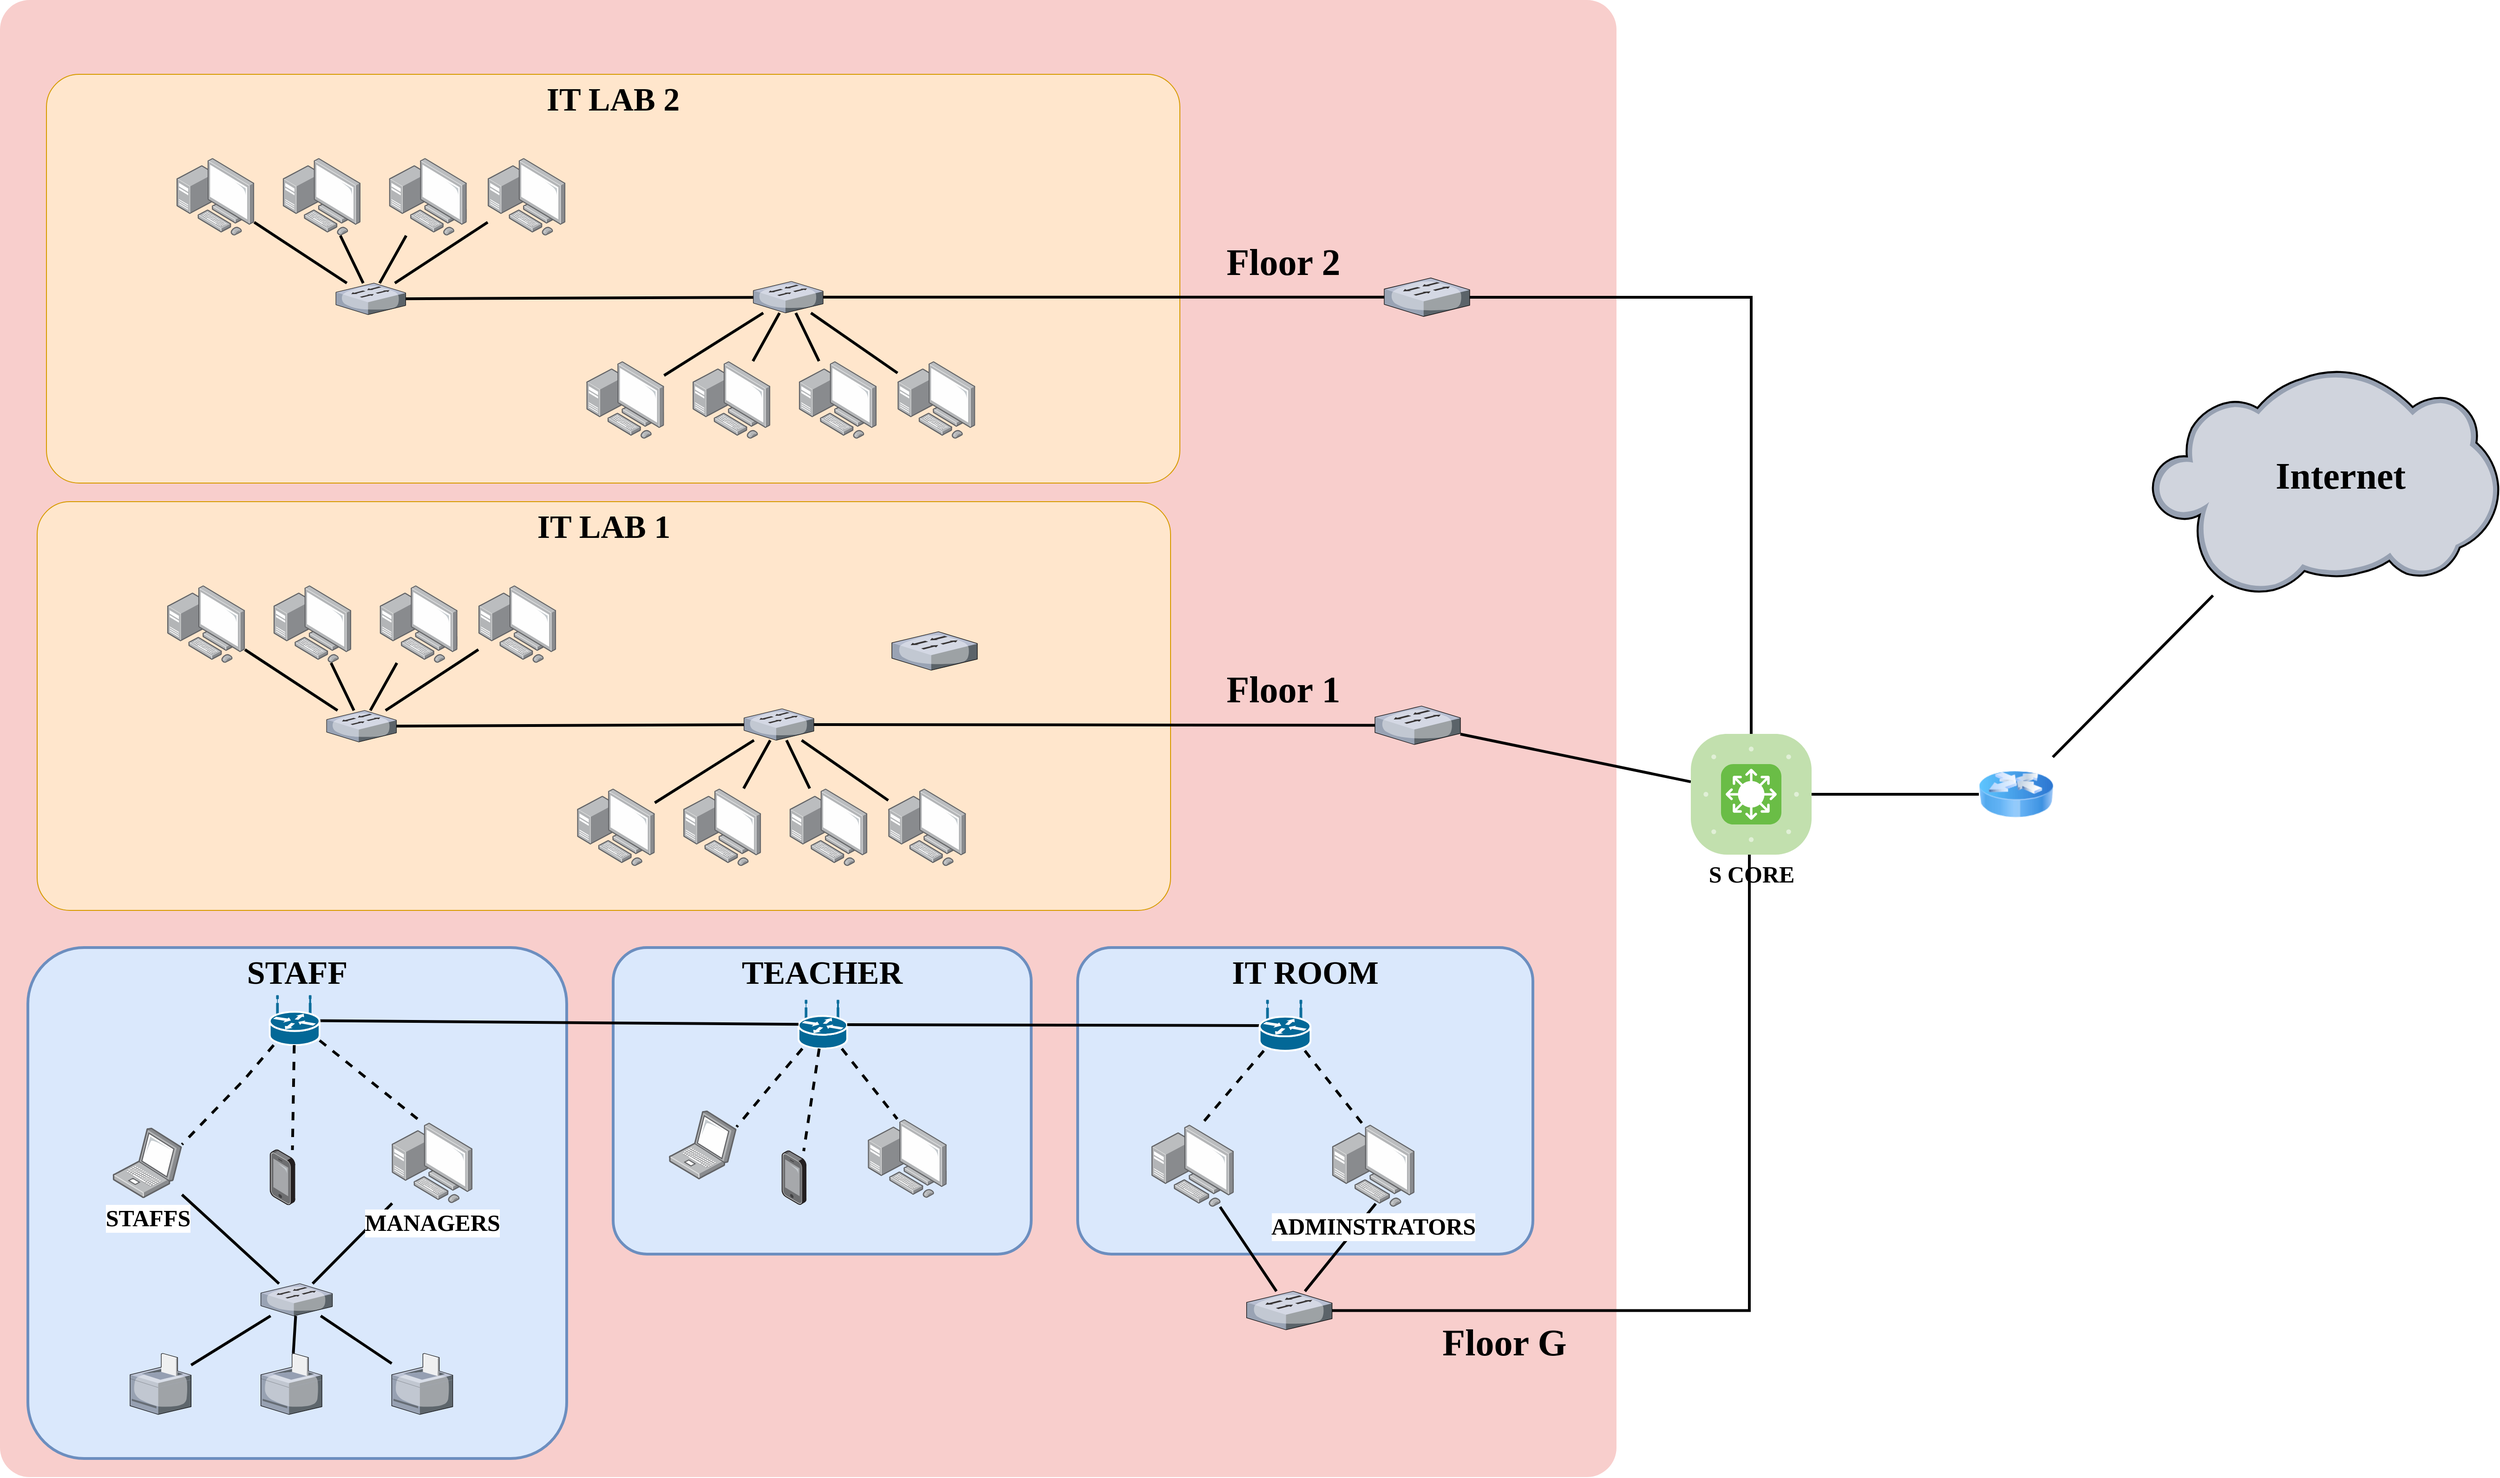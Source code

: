 <mxfile version="26.0.16">
  <diagram name="Page-1" id="e3a06f82-3646-2815-327d-82caf3d4e204">
    <mxGraphModel dx="3873" dy="2170" grid="0" gridSize="10" guides="1" tooltips="1" connect="1" arrows="1" fold="1" page="0" pageScale="1.5" pageWidth="1169" pageHeight="826" background="none" math="0" shadow="0">
      <root>
        <mxCell id="0" style=";html=1;" />
        <mxCell id="1" style=";html=1;" parent="0" />
        <mxCell id="6a7d8f32e03d9370-61" value="" style="whiteSpace=wrap;html=1;fillColor=#f8cecc;fontSize=14;strokeColor=none;verticalAlign=top;rounded=1;arcSize=2;" parent="1" vertex="1">
          <mxGeometry x="-230" y="-350" width="1740" height="1590" as="geometry" />
        </mxCell>
        <mxCell id="6a7d8f32e03d9370-60" value="&lt;b&gt;&lt;font style=&quot;font-size: 35px;&quot; face=&quot;Tahoma&quot;&gt;STAFF&lt;/font&gt;&lt;/b&gt;" style="whiteSpace=wrap;html=1;fillColor=#dae8fc;fontSize=14;strokeColor=#6c8ebf;verticalAlign=top;gradientColor=none;rounded=1;arcSize=11;strokeWidth=3;" parent="1" vertex="1">
          <mxGeometry x="-200" y="670" width="580" height="550" as="geometry" />
        </mxCell>
        <mxCell id="Ot_fKEAJEwtnDoUF3zSi-1" value="&lt;b&gt;&lt;font style=&quot;font-size: 35px;&quot; face=&quot;Tahoma&quot;&gt;TEACHER&lt;/font&gt;&lt;/b&gt;" style="whiteSpace=wrap;html=1;fillColor=#dae8fc;fontSize=14;strokeColor=#6c8ebf;verticalAlign=top;gradientColor=none;rounded=1;arcSize=11;strokeWidth=3;" vertex="1" parent="1">
          <mxGeometry x="430" y="670" width="450" height="330" as="geometry" />
        </mxCell>
        <mxCell id="Ot_fKEAJEwtnDoUF3zSi-2" value="&lt;font style=&quot;font-size: 35px;&quot; face=&quot;Tahoma&quot;&gt;&lt;b style=&quot;&quot;&gt;IT ROOM&lt;/b&gt;&lt;/font&gt;" style="whiteSpace=wrap;html=1;fillColor=#dae8fc;fontSize=14;strokeColor=#6c8ebf;verticalAlign=top;gradientColor=none;rounded=1;arcSize=11;strokeWidth=3;align=center;" vertex="1" parent="1">
          <mxGeometry x="930" y="670" width="490" height="330" as="geometry" />
        </mxCell>
        <mxCell id="Ot_fKEAJEwtnDoUF3zSi-25" value="" style="group" vertex="1" connectable="0" parent="1">
          <mxGeometry x="490" y="727" width="298.95" height="220" as="geometry" />
        </mxCell>
        <mxCell id="Ot_fKEAJEwtnDoUF3zSi-26" value="" style="image;points=[];aspect=fixed;html=1;align=center;shadow=0;dashed=0;image=img/lib/allied_telesis/computer_and_terminals/Personal_Computer_with_Server.svg;" vertex="1" parent="Ot_fKEAJEwtnDoUF3zSi-25">
          <mxGeometry x="214.112" y="127.723" width="84.835" height="84.835" as="geometry" />
        </mxCell>
        <mxCell id="Ot_fKEAJEwtnDoUF3zSi-27" value="" style="image;points=[];aspect=fixed;html=1;align=center;shadow=0;dashed=0;image=img/lib/allied_telesis/computer_and_terminals/Laptop.svg;" vertex="1" parent="Ot_fKEAJEwtnDoUF3zSi-25">
          <mxGeometry y="118.447" width="72.903" height="73.945" as="geometry" />
        </mxCell>
        <mxCell id="Ot_fKEAJEwtnDoUF3zSi-28" value="" style="shape=mxgraph.cisco.routers.wireless_router;html=1;pointerEvents=1;dashed=0;fillColor=#036897;strokeColor=#ffffff;strokeWidth=2;verticalLabelPosition=bottom;verticalAlign=top;align=center;outlineConnect=0;" vertex="1" parent="Ot_fKEAJEwtnDoUF3zSi-25">
          <mxGeometry x="139.492" width="52.436" height="51.762" as="geometry" />
        </mxCell>
        <mxCell id="Ot_fKEAJEwtnDoUF3zSi-29" style="rounded=0;orthogonalLoop=1;jettySize=auto;html=1;entryX=1;entryY=0.238;entryDx=0;entryDy=0;entryPerimeter=0;strokeWidth=3;dashed=1;endArrow=none;startFill=0;" edge="1" parent="Ot_fKEAJEwtnDoUF3zSi-25" source="Ot_fKEAJEwtnDoUF3zSi-28" target="Ot_fKEAJEwtnDoUF3zSi-27">
          <mxGeometry relative="1" as="geometry">
            <Array as="points">
              <mxPoint x="113.274" y="87.39" />
            </Array>
          </mxGeometry>
        </mxCell>
        <mxCell id="Ot_fKEAJEwtnDoUF3zSi-30" style="rounded=0;orthogonalLoop=1;jettySize=auto;html=1;entryX=0.374;entryY=-0.002;entryDx=0;entryDy=0;entryPerimeter=0;strokeWidth=3;dashed=1;elbow=vertical;endArrow=none;startFill=0;" edge="1" parent="Ot_fKEAJEwtnDoUF3zSi-25" source="Ot_fKEAJEwtnDoUF3zSi-28" target="Ot_fKEAJEwtnDoUF3zSi-26">
          <mxGeometry relative="1" as="geometry" />
        </mxCell>
        <mxCell id="Ot_fKEAJEwtnDoUF3zSi-31" value="" style="image;points=[];aspect=fixed;html=1;align=center;shadow=0;dashed=0;image=img/lib/allied_telesis/computer_and_terminals/Smartphone.svg;" vertex="1" parent="Ot_fKEAJEwtnDoUF3zSi-25">
          <mxGeometry x="121.24" y="161.335" width="26.889" height="58.665" as="geometry" />
        </mxCell>
        <mxCell id="Ot_fKEAJEwtnDoUF3zSi-32" style="rounded=0;orthogonalLoop=1;jettySize=auto;html=1;entryX=0.888;entryY=0.013;entryDx=0;entryDy=0;entryPerimeter=0;endArrow=none;startFill=0;strokeWidth=3;startArrow=none;dashed=1;" edge="1" parent="Ot_fKEAJEwtnDoUF3zSi-25" source="Ot_fKEAJEwtnDoUF3zSi-28" target="Ot_fKEAJEwtnDoUF3zSi-31">
          <mxGeometry relative="1" as="geometry" />
        </mxCell>
        <mxCell id="Ot_fKEAJEwtnDoUF3zSi-61" style="rounded=0;orthogonalLoop=1;jettySize=auto;html=1;strokeWidth=3;endArrow=none;startFill=0;" edge="1" parent="1" source="Ot_fKEAJEwtnDoUF3zSi-6" target="Ot_fKEAJEwtnDoUF3zSi-28">
          <mxGeometry relative="1" as="geometry" />
        </mxCell>
        <mxCell id="Ot_fKEAJEwtnDoUF3zSi-62" style="rounded=0;orthogonalLoop=1;jettySize=auto;html=1;strokeWidth=3;endArrow=none;startFill=0;" edge="1" parent="1" source="Ot_fKEAJEwtnDoUF3zSi-28" target="Ot_fKEAJEwtnDoUF3zSi-37">
          <mxGeometry relative="1" as="geometry" />
        </mxCell>
        <mxCell id="Ot_fKEAJEwtnDoUF3zSi-64" value="" style="verticalLabelPosition=bottom;sketch=0;aspect=fixed;html=1;verticalAlign=top;strokeColor=none;align=center;outlineConnect=0;shape=mxgraph.citrix.switch;" vertex="1" parent="1">
          <mxGeometry x="1111.84" y="1040" width="92" height="41.5" as="geometry" />
        </mxCell>
        <mxCell id="Ot_fKEAJEwtnDoUF3zSi-65" style="rounded=0;orthogonalLoop=1;jettySize=auto;html=1;endArrow=none;startFill=0;strokeWidth=3;" edge="1" parent="1" source="Ot_fKEAJEwtnDoUF3zSi-64" target="Ot_fKEAJEwtnDoUF3zSi-47">
          <mxGeometry relative="1" as="geometry" />
        </mxCell>
        <mxCell id="Ot_fKEAJEwtnDoUF3zSi-66" style="rounded=0;orthogonalLoop=1;jettySize=auto;html=1;entryX=0.53;entryY=0.96;entryDx=0;entryDy=0;entryPerimeter=0;endArrow=none;startFill=0;strokeWidth=3;" edge="1" parent="1" source="Ot_fKEAJEwtnDoUF3zSi-64" target="Ot_fKEAJEwtnDoUF3zSi-35">
          <mxGeometry relative="1" as="geometry" />
        </mxCell>
        <mxCell id="Ot_fKEAJEwtnDoUF3zSi-34" value="" style="group" vertex="1" connectable="0" parent="1">
          <mxGeometry x="980" y="727" width="312.53" height="230" as="geometry" />
        </mxCell>
        <mxCell id="Ot_fKEAJEwtnDoUF3zSi-35" value="&lt;b style=&quot;&quot;&gt;&lt;font face=&quot;Tahoma&quot; style=&quot;font-size: 25px;&quot;&gt;ADMINSTRATORS&lt;/font&gt;&lt;/b&gt;" style="image;points=[];aspect=fixed;html=1;align=center;shadow=0;dashed=0;image=img/lib/allied_telesis/computer_and_terminals/Personal_Computer_with_Server.svg;" vertex="1" parent="Ot_fKEAJEwtnDoUF3zSi-34">
          <mxGeometry x="223.838" y="133.529" width="88.691" height="88.691" as="geometry" />
        </mxCell>
        <mxCell id="Ot_fKEAJEwtnDoUF3zSi-37" value="" style="shape=mxgraph.cisco.routers.wireless_router;html=1;pointerEvents=1;dashed=0;fillColor=#036897;strokeColor=#ffffff;strokeWidth=2;verticalLabelPosition=bottom;verticalAlign=top;align=center;outlineConnect=0;" vertex="1" parent="Ot_fKEAJEwtnDoUF3zSi-34">
          <mxGeometry x="145.829" width="54.817" height="54.114" as="geometry" />
        </mxCell>
        <mxCell id="Ot_fKEAJEwtnDoUF3zSi-39" style="rounded=0;orthogonalLoop=1;jettySize=auto;html=1;entryX=0.374;entryY=-0.002;entryDx=0;entryDy=0;entryPerimeter=0;strokeWidth=3;dashed=1;elbow=vertical;endArrow=none;startFill=0;" edge="1" parent="Ot_fKEAJEwtnDoUF3zSi-34" source="Ot_fKEAJEwtnDoUF3zSi-37" target="Ot_fKEAJEwtnDoUF3zSi-35">
          <mxGeometry relative="1" as="geometry" />
        </mxCell>
        <mxCell id="Ot_fKEAJEwtnDoUF3zSi-46" style="rounded=0;orthogonalLoop=1;jettySize=auto;html=1;entryX=0.592;entryY=0.016;entryDx=0;entryDy=0;entryPerimeter=0;strokeWidth=3;dashed=1;elbow=vertical;endArrow=none;startFill=0;" edge="1" target="Ot_fKEAJEwtnDoUF3zSi-47" parent="Ot_fKEAJEwtnDoUF3zSi-34" source="Ot_fKEAJEwtnDoUF3zSi-37">
          <mxGeometry relative="1" as="geometry">
            <mxPoint y="53.667" as="sourcePoint" />
          </mxGeometry>
        </mxCell>
        <mxCell id="Ot_fKEAJEwtnDoUF3zSi-47" value="" style="image;points=[];aspect=fixed;html=1;align=center;shadow=0;dashed=0;image=img/lib/allied_telesis/computer_and_terminals/Personal_Computer_with_Server.svg;" vertex="1" parent="Ot_fKEAJEwtnDoUF3zSi-34">
          <mxGeometry x="29.297" y="133.529" width="88.691" height="88.691" as="geometry" />
        </mxCell>
        <mxCell id="Ot_fKEAJEwtnDoUF3zSi-60" value="" style="group" vertex="1" connectable="0" parent="1">
          <mxGeometry x="-90.0" y="722" width="368.52" height="460" as="geometry" />
        </mxCell>
        <mxCell id="Ot_fKEAJEwtnDoUF3zSi-24" value="" style="group" vertex="1" connectable="0" parent="Ot_fKEAJEwtnDoUF3zSi-60">
          <mxGeometry x="7.454" width="306.157" height="225.306" as="geometry" />
        </mxCell>
        <mxCell id="Ot_fKEAJEwtnDoUF3zSi-5" value="&lt;b&gt;&lt;font face=&quot;Tahoma&quot; style=&quot;font-size: 25px;&quot;&gt;STAFFS&lt;/font&gt;&lt;/b&gt;" style="image;points=[];aspect=fixed;html=1;align=center;shadow=0;dashed=0;image=img/lib/allied_telesis/computer_and_terminals/Laptop.svg;" vertex="1" parent="Ot_fKEAJEwtnDoUF3zSi-24">
          <mxGeometry x="-26.23" y="141.956" width="74.661" height="75.729" as="geometry" />
        </mxCell>
        <mxCell id="Ot_fKEAJEwtnDoUF3zSi-6" value="" style="shape=mxgraph.cisco.routers.wireless_router;html=1;pointerEvents=1;dashed=0;fillColor=#036897;strokeColor=#ffffff;strokeWidth=2;verticalLabelPosition=bottom;verticalAlign=top;align=center;outlineConnect=0;" vertex="1" parent="Ot_fKEAJEwtnDoUF3zSi-24">
          <mxGeometry x="142.855" width="53.7" height="53.01" as="geometry" />
        </mxCell>
        <mxCell id="Ot_fKEAJEwtnDoUF3zSi-13" style="rounded=0;orthogonalLoop=1;jettySize=auto;html=1;entryX=1;entryY=0.238;entryDx=0;entryDy=0;entryPerimeter=0;strokeWidth=3;dashed=1;endArrow=none;startFill=0;" edge="1" parent="Ot_fKEAJEwtnDoUF3zSi-24" source="Ot_fKEAJEwtnDoUF3zSi-6" target="Ot_fKEAJEwtnDoUF3zSi-5">
          <mxGeometry relative="1" as="geometry">
            <Array as="points">
              <mxPoint x="116.005" y="89.497" />
            </Array>
          </mxGeometry>
        </mxCell>
        <mxCell id="Ot_fKEAJEwtnDoUF3zSi-22" value="" style="image;points=[];aspect=fixed;html=1;align=center;shadow=0;dashed=0;image=img/lib/allied_telesis/computer_and_terminals/Smartphone.svg;" vertex="1" parent="Ot_fKEAJEwtnDoUF3zSi-24">
          <mxGeometry x="142.855" y="165.226" width="27.538" height="60.08" as="geometry" />
        </mxCell>
        <mxCell id="Ot_fKEAJEwtnDoUF3zSi-23" style="rounded=0;orthogonalLoop=1;jettySize=auto;html=1;entryX=0.888;entryY=0.013;entryDx=0;entryDy=0;entryPerimeter=0;endArrow=none;startFill=0;strokeWidth=3;startArrow=none;dashed=1;" edge="1" parent="Ot_fKEAJEwtnDoUF3zSi-24" source="Ot_fKEAJEwtnDoUF3zSi-6" target="Ot_fKEAJEwtnDoUF3zSi-22">
          <mxGeometry relative="1" as="geometry" />
        </mxCell>
        <mxCell id="Ot_fKEAJEwtnDoUF3zSi-51" value="" style="verticalLabelPosition=bottom;sketch=0;aspect=fixed;html=1;verticalAlign=top;strokeColor=none;align=center;outlineConnect=0;shape=mxgraph.citrix.printer;" vertex="1" parent="Ot_fKEAJEwtnDoUF3zSi-60">
          <mxGeometry y="384.898" width="65.714" height="65.714" as="geometry" />
        </mxCell>
        <mxCell id="Ot_fKEAJEwtnDoUF3zSi-52" value="" style="verticalLabelPosition=bottom;sketch=0;aspect=fixed;html=1;verticalAlign=top;strokeColor=none;align=center;outlineConnect=0;shape=mxgraph.citrix.printer;" vertex="1" parent="Ot_fKEAJEwtnDoUF3zSi-60">
          <mxGeometry x="140.821" y="384.896" width="65.714" height="65.714" as="geometry" />
        </mxCell>
        <mxCell id="Ot_fKEAJEwtnDoUF3zSi-53" value="" style="verticalLabelPosition=bottom;sketch=0;aspect=fixed;html=1;verticalAlign=top;strokeColor=none;align=center;outlineConnect=0;shape=mxgraph.citrix.printer;" vertex="1" parent="Ot_fKEAJEwtnDoUF3zSi-60">
          <mxGeometry x="281.642" y="384.896" width="65.714" height="65.714" as="geometry" />
        </mxCell>
        <mxCell id="Ot_fKEAJEwtnDoUF3zSi-54" value="" style="verticalLabelPosition=bottom;sketch=0;aspect=fixed;html=1;verticalAlign=top;strokeColor=none;align=center;outlineConnect=0;shape=mxgraph.citrix.switch;" vertex="1" parent="Ot_fKEAJEwtnDoUF3zSi-60">
          <mxGeometry x="140.818" y="309.796" width="76.98" height="34.725" as="geometry" />
        </mxCell>
        <mxCell id="Ot_fKEAJEwtnDoUF3zSi-55" style="rounded=0;orthogonalLoop=1;jettySize=auto;html=1;endArrow=none;startFill=0;strokeWidth=3;" edge="1" parent="Ot_fKEAJEwtnDoUF3zSi-60" source="Ot_fKEAJEwtnDoUF3zSi-51" target="Ot_fKEAJEwtnDoUF3zSi-54">
          <mxGeometry relative="1" as="geometry" />
        </mxCell>
        <mxCell id="Ot_fKEAJEwtnDoUF3zSi-56" style="rounded=0;orthogonalLoop=1;jettySize=auto;html=1;endArrow=none;startFill=0;strokeWidth=3;" edge="1" parent="Ot_fKEAJEwtnDoUF3zSi-60" source="Ot_fKEAJEwtnDoUF3zSi-52" target="Ot_fKEAJEwtnDoUF3zSi-54">
          <mxGeometry relative="1" as="geometry" />
        </mxCell>
        <mxCell id="Ot_fKEAJEwtnDoUF3zSi-57" style="rounded=0;orthogonalLoop=1;jettySize=auto;html=1;endArrow=none;startFill=0;strokeWidth=3;" edge="1" parent="Ot_fKEAJEwtnDoUF3zSi-60" source="Ot_fKEAJEwtnDoUF3zSi-53" target="Ot_fKEAJEwtnDoUF3zSi-54">
          <mxGeometry relative="1" as="geometry" />
        </mxCell>
        <mxCell id="Ot_fKEAJEwtnDoUF3zSi-58" style="rounded=0;orthogonalLoop=1;jettySize=auto;html=1;endArrow=none;startFill=0;strokeWidth=3;" edge="1" parent="Ot_fKEAJEwtnDoUF3zSi-60" source="Ot_fKEAJEwtnDoUF3zSi-5" target="Ot_fKEAJEwtnDoUF3zSi-54">
          <mxGeometry relative="1" as="geometry" />
        </mxCell>
        <mxCell id="Ot_fKEAJEwtnDoUF3zSi-59" style="rounded=0;orthogonalLoop=1;jettySize=auto;html=1;endArrow=none;startFill=0;strokeWidth=3;" edge="1" parent="Ot_fKEAJEwtnDoUF3zSi-60" source="Ot_fKEAJEwtnDoUF3zSi-4" target="Ot_fKEAJEwtnDoUF3zSi-54">
          <mxGeometry relative="1" as="geometry" />
        </mxCell>
        <mxCell id="Ot_fKEAJEwtnDoUF3zSi-15" style="rounded=0;orthogonalLoop=1;jettySize=auto;html=1;entryX=0.374;entryY=-0.002;entryDx=0;entryDy=0;entryPerimeter=0;strokeWidth=3;dashed=1;elbow=vertical;endArrow=none;startFill=0;" edge="1" parent="Ot_fKEAJEwtnDoUF3zSi-60" source="Ot_fKEAJEwtnDoUF3zSi-6" target="Ot_fKEAJEwtnDoUF3zSi-4">
          <mxGeometry relative="1" as="geometry" />
        </mxCell>
        <mxCell id="Ot_fKEAJEwtnDoUF3zSi-4" value="&lt;b style=&quot;&quot;&gt;&lt;font face=&quot;Tahoma&quot; style=&quot;font-size: 25px;&quot;&gt;MANAGERS&lt;/font&gt;&lt;/b&gt;" style="image;points=[];aspect=fixed;html=1;align=center;shadow=0;dashed=0;image=img/lib/allied_telesis/computer_and_terminals/Personal_Computer_with_Server.svg;" vertex="1" parent="Ot_fKEAJEwtnDoUF3zSi-60">
          <mxGeometry x="281.638" y="136.38" width="86.881" height="86.881" as="geometry" />
        </mxCell>
        <mxCell id="Ot_fKEAJEwtnDoUF3zSi-188" style="rounded=0;orthogonalLoop=1;jettySize=auto;html=1;strokeWidth=3;endArrow=none;startFill=0;elbow=vertical;" edge="1" parent="1" source="Ot_fKEAJEwtnDoUF3zSi-68" target="Ot_fKEAJEwtnDoUF3zSi-187">
          <mxGeometry relative="1" as="geometry" />
        </mxCell>
        <mxCell id="Ot_fKEAJEwtnDoUF3zSi-68" value="" style="image;html=1;image=img/lib/clip_art/networking/Router_Icon_128x128.png" vertex="1" parent="1">
          <mxGeometry x="1900" y="465" width="80" height="80" as="geometry" />
        </mxCell>
        <mxCell id="Ot_fKEAJEwtnDoUF3zSi-70" style="edgeStyle=orthogonalEdgeStyle;rounded=0;orthogonalLoop=1;jettySize=auto;html=1;endArrow=none;startFill=0;strokeWidth=3;entryX=0.509;entryY=0.762;entryDx=0;entryDy=0;entryPerimeter=0;" edge="1" parent="1" source="Ot_fKEAJEwtnDoUF3zSi-64" target="Ot_fKEAJEwtnDoUF3zSi-67">
          <mxGeometry relative="1" as="geometry">
            <mxPoint x="1653" y="610" as="targetPoint" />
            <Array as="points">
              <mxPoint x="1653" y="1061" />
              <mxPoint x="1653" y="539" />
            </Array>
          </mxGeometry>
        </mxCell>
        <mxCell id="Ot_fKEAJEwtnDoUF3zSi-71" style="rounded=0;orthogonalLoop=1;jettySize=auto;html=1;strokeWidth=3;endArrow=none;startFill=0;" edge="1" parent="1" source="Ot_fKEAJEwtnDoUF3zSi-67" target="Ot_fKEAJEwtnDoUF3zSi-68">
          <mxGeometry relative="1" as="geometry" />
        </mxCell>
        <mxCell id="Ot_fKEAJEwtnDoUF3zSi-129" value="" style="group" vertex="1" connectable="0" parent="1">
          <mxGeometry x="-190" y="190" width="1220" height="440" as="geometry" />
        </mxCell>
        <mxCell id="6a7d8f32e03d9370-57" value="&lt;font face=&quot;Tahoma&quot; style=&quot;font-size: 35px;&quot;&gt;&lt;b style=&quot;&quot;&gt;IT LAB 1&lt;/b&gt;&lt;/font&gt;" style="whiteSpace=wrap;html=1;fillColor=#ffe6cc;fontSize=14;strokeColor=#d79b00;verticalAlign=top;rounded=1;arcSize=8;" parent="Ot_fKEAJEwtnDoUF3zSi-129" vertex="1">
          <mxGeometry width="1220" height="440" as="geometry" />
        </mxCell>
        <mxCell id="Ot_fKEAJEwtnDoUF3zSi-103" value="" style="group" vertex="1" connectable="0" parent="Ot_fKEAJEwtnDoUF3zSi-129">
          <mxGeometry x="140" y="80" width="867.92" height="312.4" as="geometry" />
        </mxCell>
        <mxCell id="Ot_fKEAJEwtnDoUF3zSi-87" value="" style="group" vertex="1" connectable="0" parent="Ot_fKEAJEwtnDoUF3zSi-103">
          <mxGeometry y="10" width="418.601" height="168.699" as="geometry" />
        </mxCell>
        <mxCell id="Ot_fKEAJEwtnDoUF3zSi-72" value="" style="image;points=[];aspect=fixed;html=1;align=center;shadow=0;dashed=0;image=img/lib/allied_telesis/computer_and_terminals/Personal_Computer_with_Server.svg;" vertex="1" parent="Ot_fKEAJEwtnDoUF3zSi-87">
          <mxGeometry width="83.655" height="83.655" as="geometry" />
        </mxCell>
        <mxCell id="Ot_fKEAJEwtnDoUF3zSi-73" value="" style="image;points=[];aspect=fixed;html=1;align=center;shadow=0;dashed=0;image=img/lib/allied_telesis/computer_and_terminals/Personal_Computer_with_Server.svg;" vertex="1" parent="Ot_fKEAJEwtnDoUF3zSi-87">
          <mxGeometry x="114.372" width="83.655" height="83.655" as="geometry" />
        </mxCell>
        <mxCell id="Ot_fKEAJEwtnDoUF3zSi-74" value="" style="image;points=[];aspect=fixed;html=1;align=center;shadow=0;dashed=0;image=img/lib/allied_telesis/computer_and_terminals/Personal_Computer_with_Server.svg;" vertex="1" parent="Ot_fKEAJEwtnDoUF3zSi-87">
          <mxGeometry x="228.744" width="83.655" height="83.655" as="geometry" />
        </mxCell>
        <mxCell id="Ot_fKEAJEwtnDoUF3zSi-75" value="" style="image;points=[];aspect=fixed;html=1;align=center;shadow=0;dashed=0;image=img/lib/allied_telesis/computer_and_terminals/Personal_Computer_with_Server.svg;" vertex="1" parent="Ot_fKEAJEwtnDoUF3zSi-87">
          <mxGeometry x="334.947" width="83.655" height="83.655" as="geometry" />
        </mxCell>
        <mxCell id="Ot_fKEAJEwtnDoUF3zSi-81" value="" style="verticalLabelPosition=bottom;sketch=0;aspect=fixed;html=1;verticalAlign=top;strokeColor=none;align=center;outlineConnect=0;shape=mxgraph.citrix.switch;" vertex="1" parent="Ot_fKEAJEwtnDoUF3zSi-87">
          <mxGeometry x="171.558" y="134.796" width="75.159" height="33.903" as="geometry" />
        </mxCell>
        <mxCell id="Ot_fKEAJEwtnDoUF3zSi-83" style="rounded=0;orthogonalLoop=1;jettySize=auto;html=1;strokeWidth=3;endArrow=none;startFill=0;" edge="1" parent="Ot_fKEAJEwtnDoUF3zSi-87" source="Ot_fKEAJEwtnDoUF3zSi-72" target="Ot_fKEAJEwtnDoUF3zSi-81">
          <mxGeometry relative="1" as="geometry" />
        </mxCell>
        <mxCell id="Ot_fKEAJEwtnDoUF3zSi-84" style="rounded=0;orthogonalLoop=1;jettySize=auto;html=1;strokeWidth=3;endArrow=none;startFill=0;" edge="1" parent="Ot_fKEAJEwtnDoUF3zSi-87" source="Ot_fKEAJEwtnDoUF3zSi-73" target="Ot_fKEAJEwtnDoUF3zSi-81">
          <mxGeometry relative="1" as="geometry" />
        </mxCell>
        <mxCell id="Ot_fKEAJEwtnDoUF3zSi-85" style="rounded=0;orthogonalLoop=1;jettySize=auto;html=1;strokeWidth=3;endArrow=none;startFill=0;" edge="1" parent="Ot_fKEAJEwtnDoUF3zSi-87" source="Ot_fKEAJEwtnDoUF3zSi-74" target="Ot_fKEAJEwtnDoUF3zSi-81">
          <mxGeometry relative="1" as="geometry" />
        </mxCell>
        <mxCell id="Ot_fKEAJEwtnDoUF3zSi-86" style="rounded=0;orthogonalLoop=1;jettySize=auto;html=1;strokeWidth=3;endArrow=none;startFill=0;" edge="1" parent="Ot_fKEAJEwtnDoUF3zSi-87" source="Ot_fKEAJEwtnDoUF3zSi-75" target="Ot_fKEAJEwtnDoUF3zSi-81">
          <mxGeometry relative="1" as="geometry" />
        </mxCell>
        <mxCell id="Ot_fKEAJEwtnDoUF3zSi-102" value="" style="group" vertex="1" connectable="0" parent="Ot_fKEAJEwtnDoUF3zSi-103">
          <mxGeometry x="441.149" y="8.169" width="426.771" height="304.231" as="geometry" />
        </mxCell>
        <mxCell id="Ot_fKEAJEwtnDoUF3zSi-88" value="" style="group" vertex="1" connectable="0" parent="Ot_fKEAJEwtnDoUF3zSi-102">
          <mxGeometry x="8.169" width="418.601" height="168.699" as="geometry" />
        </mxCell>
        <mxCell id="Ot_fKEAJEwtnDoUF3zSi-93" value="" style="verticalLabelPosition=bottom;sketch=0;aspect=fixed;html=1;verticalAlign=top;strokeColor=none;align=center;outlineConnect=0;shape=mxgraph.citrix.switch;" vertex="1" parent="Ot_fKEAJEwtnDoUF3zSi-88">
          <mxGeometry x="171.558" y="134.796" width="75.159" height="33.903" as="geometry" />
        </mxCell>
        <mxCell id="Ot_fKEAJEwtnDoUF3zSi-89" value="" style="image;points=[];aspect=fixed;html=1;align=center;shadow=0;dashed=0;image=img/lib/allied_telesis/computer_and_terminals/Personal_Computer_with_Server.svg;" vertex="1" parent="Ot_fKEAJEwtnDoUF3zSi-102">
          <mxGeometry y="220.575" width="83.655" height="83.655" as="geometry" />
        </mxCell>
        <mxCell id="Ot_fKEAJEwtnDoUF3zSi-90" value="" style="image;points=[];aspect=fixed;html=1;align=center;shadow=0;dashed=0;image=img/lib/allied_telesis/computer_and_terminals/Personal_Computer_with_Server.svg;" vertex="1" parent="Ot_fKEAJEwtnDoUF3zSi-102">
          <mxGeometry x="114.372" y="220.575" width="83.655" height="83.655" as="geometry" />
        </mxCell>
        <mxCell id="Ot_fKEAJEwtnDoUF3zSi-91" value="" style="image;points=[];aspect=fixed;html=1;align=center;shadow=0;dashed=0;image=img/lib/allied_telesis/computer_and_terminals/Personal_Computer_with_Server.svg;" vertex="1" parent="Ot_fKEAJEwtnDoUF3zSi-102">
          <mxGeometry x="228.744" y="220.575" width="83.655" height="83.655" as="geometry" />
        </mxCell>
        <mxCell id="Ot_fKEAJEwtnDoUF3zSi-92" value="" style="image;points=[];aspect=fixed;html=1;align=center;shadow=0;dashed=0;image=img/lib/allied_telesis/computer_and_terminals/Personal_Computer_with_Server.svg;" vertex="1" parent="Ot_fKEAJEwtnDoUF3zSi-102">
          <mxGeometry x="334.947" y="220.575" width="83.655" height="83.655" as="geometry" />
        </mxCell>
        <mxCell id="Ot_fKEAJEwtnDoUF3zSi-94" style="rounded=0;orthogonalLoop=1;jettySize=auto;html=1;strokeWidth=3;endArrow=none;startFill=0;" edge="1" parent="Ot_fKEAJEwtnDoUF3zSi-102" source="Ot_fKEAJEwtnDoUF3zSi-89" target="Ot_fKEAJEwtnDoUF3zSi-93">
          <mxGeometry relative="1" as="geometry" />
        </mxCell>
        <mxCell id="Ot_fKEAJEwtnDoUF3zSi-95" style="rounded=0;orthogonalLoop=1;jettySize=auto;html=1;strokeWidth=3;endArrow=none;startFill=0;" edge="1" parent="Ot_fKEAJEwtnDoUF3zSi-102" source="Ot_fKEAJEwtnDoUF3zSi-90" target="Ot_fKEAJEwtnDoUF3zSi-93">
          <mxGeometry relative="1" as="geometry" />
        </mxCell>
        <mxCell id="Ot_fKEAJEwtnDoUF3zSi-96" style="rounded=0;orthogonalLoop=1;jettySize=auto;html=1;strokeWidth=3;endArrow=none;startFill=0;" edge="1" parent="Ot_fKEAJEwtnDoUF3zSi-102" source="Ot_fKEAJEwtnDoUF3zSi-91" target="Ot_fKEAJEwtnDoUF3zSi-93">
          <mxGeometry relative="1" as="geometry" />
        </mxCell>
        <mxCell id="Ot_fKEAJEwtnDoUF3zSi-97" style="rounded=0;orthogonalLoop=1;jettySize=auto;html=1;strokeWidth=3;endArrow=none;startFill=0;" edge="1" parent="Ot_fKEAJEwtnDoUF3zSi-102" source="Ot_fKEAJEwtnDoUF3zSi-92" target="Ot_fKEAJEwtnDoUF3zSi-93">
          <mxGeometry relative="1" as="geometry" />
        </mxCell>
        <mxCell id="Ot_fKEAJEwtnDoUF3zSi-104" style="rounded=0;orthogonalLoop=1;jettySize=auto;html=1;strokeWidth=3;endArrow=none;startFill=0;" edge="1" parent="Ot_fKEAJEwtnDoUF3zSi-103" source="Ot_fKEAJEwtnDoUF3zSi-81" target="Ot_fKEAJEwtnDoUF3zSi-93">
          <mxGeometry relative="1" as="geometry" />
        </mxCell>
        <mxCell id="Ot_fKEAJEwtnDoUF3zSi-130" value="" style="group" vertex="1" connectable="0" parent="1">
          <mxGeometry x="-180" y="-270" width="1220" height="440" as="geometry" />
        </mxCell>
        <mxCell id="Ot_fKEAJEwtnDoUF3zSi-131" value="&lt;font face=&quot;Tahoma&quot; style=&quot;font-size: 35px;&quot;&gt;&lt;b style=&quot;&quot;&gt;IT LAB 2&lt;/b&gt;&lt;/font&gt;" style="whiteSpace=wrap;html=1;fillColor=#ffe6cc;fontSize=14;strokeColor=#d79b00;verticalAlign=top;rounded=1;arcSize=8;" vertex="1" parent="Ot_fKEAJEwtnDoUF3zSi-130">
          <mxGeometry width="1220" height="440" as="geometry" />
        </mxCell>
        <mxCell id="Ot_fKEAJEwtnDoUF3zSi-132" value="" style="group" vertex="1" connectable="0" parent="Ot_fKEAJEwtnDoUF3zSi-130">
          <mxGeometry x="140" y="80" width="867.92" height="312.4" as="geometry" />
        </mxCell>
        <mxCell id="Ot_fKEAJEwtnDoUF3zSi-133" value="" style="group" vertex="1" connectable="0" parent="Ot_fKEAJEwtnDoUF3zSi-132">
          <mxGeometry y="10" width="418.601" height="168.699" as="geometry" />
        </mxCell>
        <mxCell id="Ot_fKEAJEwtnDoUF3zSi-134" value="" style="image;points=[];aspect=fixed;html=1;align=center;shadow=0;dashed=0;image=img/lib/allied_telesis/computer_and_terminals/Personal_Computer_with_Server.svg;" vertex="1" parent="Ot_fKEAJEwtnDoUF3zSi-133">
          <mxGeometry width="83.655" height="83.655" as="geometry" />
        </mxCell>
        <mxCell id="Ot_fKEAJEwtnDoUF3zSi-135" value="" style="image;points=[];aspect=fixed;html=1;align=center;shadow=0;dashed=0;image=img/lib/allied_telesis/computer_and_terminals/Personal_Computer_with_Server.svg;" vertex="1" parent="Ot_fKEAJEwtnDoUF3zSi-133">
          <mxGeometry x="114.372" width="83.655" height="83.655" as="geometry" />
        </mxCell>
        <mxCell id="Ot_fKEAJEwtnDoUF3zSi-136" value="" style="image;points=[];aspect=fixed;html=1;align=center;shadow=0;dashed=0;image=img/lib/allied_telesis/computer_and_terminals/Personal_Computer_with_Server.svg;" vertex="1" parent="Ot_fKEAJEwtnDoUF3zSi-133">
          <mxGeometry x="228.744" width="83.655" height="83.655" as="geometry" />
        </mxCell>
        <mxCell id="Ot_fKEAJEwtnDoUF3zSi-137" value="" style="image;points=[];aspect=fixed;html=1;align=center;shadow=0;dashed=0;image=img/lib/allied_telesis/computer_and_terminals/Personal_Computer_with_Server.svg;" vertex="1" parent="Ot_fKEAJEwtnDoUF3zSi-133">
          <mxGeometry x="334.947" width="83.655" height="83.655" as="geometry" />
        </mxCell>
        <mxCell id="Ot_fKEAJEwtnDoUF3zSi-138" value="" style="verticalLabelPosition=bottom;sketch=0;aspect=fixed;html=1;verticalAlign=top;strokeColor=none;align=center;outlineConnect=0;shape=mxgraph.citrix.switch;" vertex="1" parent="Ot_fKEAJEwtnDoUF3zSi-133">
          <mxGeometry x="171.558" y="134.796" width="75.159" height="33.903" as="geometry" />
        </mxCell>
        <mxCell id="Ot_fKEAJEwtnDoUF3zSi-139" style="rounded=0;orthogonalLoop=1;jettySize=auto;html=1;strokeWidth=3;endArrow=none;startFill=0;" edge="1" parent="Ot_fKEAJEwtnDoUF3zSi-133" source="Ot_fKEAJEwtnDoUF3zSi-134" target="Ot_fKEAJEwtnDoUF3zSi-138">
          <mxGeometry relative="1" as="geometry" />
        </mxCell>
        <mxCell id="Ot_fKEAJEwtnDoUF3zSi-140" style="rounded=0;orthogonalLoop=1;jettySize=auto;html=1;strokeWidth=3;endArrow=none;startFill=0;" edge="1" parent="Ot_fKEAJEwtnDoUF3zSi-133" source="Ot_fKEAJEwtnDoUF3zSi-135" target="Ot_fKEAJEwtnDoUF3zSi-138">
          <mxGeometry relative="1" as="geometry" />
        </mxCell>
        <mxCell id="Ot_fKEAJEwtnDoUF3zSi-141" style="rounded=0;orthogonalLoop=1;jettySize=auto;html=1;strokeWidth=3;endArrow=none;startFill=0;" edge="1" parent="Ot_fKEAJEwtnDoUF3zSi-133" source="Ot_fKEAJEwtnDoUF3zSi-136" target="Ot_fKEAJEwtnDoUF3zSi-138">
          <mxGeometry relative="1" as="geometry" />
        </mxCell>
        <mxCell id="Ot_fKEAJEwtnDoUF3zSi-142" style="rounded=0;orthogonalLoop=1;jettySize=auto;html=1;strokeWidth=3;endArrow=none;startFill=0;" edge="1" parent="Ot_fKEAJEwtnDoUF3zSi-133" source="Ot_fKEAJEwtnDoUF3zSi-137" target="Ot_fKEAJEwtnDoUF3zSi-138">
          <mxGeometry relative="1" as="geometry" />
        </mxCell>
        <mxCell id="Ot_fKEAJEwtnDoUF3zSi-143" value="" style="group" vertex="1" connectable="0" parent="Ot_fKEAJEwtnDoUF3zSi-132">
          <mxGeometry x="441.149" y="8.169" width="426.771" height="304.231" as="geometry" />
        </mxCell>
        <mxCell id="Ot_fKEAJEwtnDoUF3zSi-144" value="" style="group" vertex="1" connectable="0" parent="Ot_fKEAJEwtnDoUF3zSi-143">
          <mxGeometry x="8.169" width="418.601" height="168.699" as="geometry" />
        </mxCell>
        <mxCell id="Ot_fKEAJEwtnDoUF3zSi-145" value="" style="verticalLabelPosition=bottom;sketch=0;aspect=fixed;html=1;verticalAlign=top;strokeColor=none;align=center;outlineConnect=0;shape=mxgraph.citrix.switch;" vertex="1" parent="Ot_fKEAJEwtnDoUF3zSi-144">
          <mxGeometry x="171.558" y="134.796" width="75.159" height="33.903" as="geometry" />
        </mxCell>
        <mxCell id="Ot_fKEAJEwtnDoUF3zSi-146" value="" style="image;points=[];aspect=fixed;html=1;align=center;shadow=0;dashed=0;image=img/lib/allied_telesis/computer_and_terminals/Personal_Computer_with_Server.svg;" vertex="1" parent="Ot_fKEAJEwtnDoUF3zSi-143">
          <mxGeometry y="220.575" width="83.655" height="83.655" as="geometry" />
        </mxCell>
        <mxCell id="Ot_fKEAJEwtnDoUF3zSi-147" value="" style="image;points=[];aspect=fixed;html=1;align=center;shadow=0;dashed=0;image=img/lib/allied_telesis/computer_and_terminals/Personal_Computer_with_Server.svg;" vertex="1" parent="Ot_fKEAJEwtnDoUF3zSi-143">
          <mxGeometry x="114.372" y="220.575" width="83.655" height="83.655" as="geometry" />
        </mxCell>
        <mxCell id="Ot_fKEAJEwtnDoUF3zSi-148" value="" style="image;points=[];aspect=fixed;html=1;align=center;shadow=0;dashed=0;image=img/lib/allied_telesis/computer_and_terminals/Personal_Computer_with_Server.svg;" vertex="1" parent="Ot_fKEAJEwtnDoUF3zSi-143">
          <mxGeometry x="228.744" y="220.575" width="83.655" height="83.655" as="geometry" />
        </mxCell>
        <mxCell id="Ot_fKEAJEwtnDoUF3zSi-149" value="" style="image;points=[];aspect=fixed;html=1;align=center;shadow=0;dashed=0;image=img/lib/allied_telesis/computer_and_terminals/Personal_Computer_with_Server.svg;" vertex="1" parent="Ot_fKEAJEwtnDoUF3zSi-143">
          <mxGeometry x="334.947" y="220.575" width="83.655" height="83.655" as="geometry" />
        </mxCell>
        <mxCell id="Ot_fKEAJEwtnDoUF3zSi-150" style="rounded=0;orthogonalLoop=1;jettySize=auto;html=1;strokeWidth=3;endArrow=none;startFill=0;" edge="1" parent="Ot_fKEAJEwtnDoUF3zSi-143" source="Ot_fKEAJEwtnDoUF3zSi-146" target="Ot_fKEAJEwtnDoUF3zSi-145">
          <mxGeometry relative="1" as="geometry" />
        </mxCell>
        <mxCell id="Ot_fKEAJEwtnDoUF3zSi-151" style="rounded=0;orthogonalLoop=1;jettySize=auto;html=1;strokeWidth=3;endArrow=none;startFill=0;" edge="1" parent="Ot_fKEAJEwtnDoUF3zSi-143" source="Ot_fKEAJEwtnDoUF3zSi-147" target="Ot_fKEAJEwtnDoUF3zSi-145">
          <mxGeometry relative="1" as="geometry" />
        </mxCell>
        <mxCell id="Ot_fKEAJEwtnDoUF3zSi-152" style="rounded=0;orthogonalLoop=1;jettySize=auto;html=1;strokeWidth=3;endArrow=none;startFill=0;" edge="1" parent="Ot_fKEAJEwtnDoUF3zSi-143" source="Ot_fKEAJEwtnDoUF3zSi-148" target="Ot_fKEAJEwtnDoUF3zSi-145">
          <mxGeometry relative="1" as="geometry" />
        </mxCell>
        <mxCell id="Ot_fKEAJEwtnDoUF3zSi-153" style="rounded=0;orthogonalLoop=1;jettySize=auto;html=1;strokeWidth=3;endArrow=none;startFill=0;" edge="1" parent="Ot_fKEAJEwtnDoUF3zSi-143" source="Ot_fKEAJEwtnDoUF3zSi-149" target="Ot_fKEAJEwtnDoUF3zSi-145">
          <mxGeometry relative="1" as="geometry" />
        </mxCell>
        <mxCell id="Ot_fKEAJEwtnDoUF3zSi-154" style="rounded=0;orthogonalLoop=1;jettySize=auto;html=1;strokeWidth=3;endArrow=none;startFill=0;" edge="1" parent="Ot_fKEAJEwtnDoUF3zSi-132" source="Ot_fKEAJEwtnDoUF3zSi-138" target="Ot_fKEAJEwtnDoUF3zSi-145">
          <mxGeometry relative="1" as="geometry" />
        </mxCell>
        <mxCell id="Ot_fKEAJEwtnDoUF3zSi-180" value="" style="verticalLabelPosition=bottom;sketch=0;aspect=fixed;html=1;verticalAlign=top;strokeColor=none;align=center;outlineConnect=0;shape=mxgraph.citrix.switch;" vertex="1" parent="1">
          <mxGeometry x="730" y="330" width="92" height="41.5" as="geometry" />
        </mxCell>
        <mxCell id="Ot_fKEAJEwtnDoUF3zSi-181" value="" style="verticalLabelPosition=bottom;sketch=0;aspect=fixed;html=1;verticalAlign=top;strokeColor=none;align=center;outlineConnect=0;shape=mxgraph.citrix.switch;" vertex="1" parent="1">
          <mxGeometry x="1260" y="-50.83" width="92" height="41.5" as="geometry" />
        </mxCell>
        <mxCell id="Ot_fKEAJEwtnDoUF3zSi-185" style="rounded=0;orthogonalLoop=1;jettySize=auto;html=1;endArrow=none;startFill=0;strokeWidth=3;" edge="1" parent="1" source="Ot_fKEAJEwtnDoUF3zSi-182" target="Ot_fKEAJEwtnDoUF3zSi-67">
          <mxGeometry relative="1" as="geometry" />
        </mxCell>
        <mxCell id="Ot_fKEAJEwtnDoUF3zSi-182" value="" style="verticalLabelPosition=bottom;sketch=0;aspect=fixed;html=1;verticalAlign=top;strokeColor=none;align=center;outlineConnect=0;shape=mxgraph.citrix.switch;" vertex="1" parent="1">
          <mxGeometry x="1250" y="410" width="92" height="41.5" as="geometry" />
        </mxCell>
        <mxCell id="Ot_fKEAJEwtnDoUF3zSi-183" style="rounded=0;orthogonalLoop=1;jettySize=auto;html=1;endArrow=none;startFill=0;strokeWidth=3;" edge="1" parent="1" source="Ot_fKEAJEwtnDoUF3zSi-145" target="Ot_fKEAJEwtnDoUF3zSi-181">
          <mxGeometry relative="1" as="geometry" />
        </mxCell>
        <mxCell id="Ot_fKEAJEwtnDoUF3zSi-184" style="rounded=0;orthogonalLoop=1;jettySize=auto;html=1;endArrow=none;startFill=0;strokeWidth=3;" edge="1" parent="1" source="Ot_fKEAJEwtnDoUF3zSi-93" target="Ot_fKEAJEwtnDoUF3zSi-182">
          <mxGeometry relative="1" as="geometry" />
        </mxCell>
        <mxCell id="Ot_fKEAJEwtnDoUF3zSi-186" style="edgeStyle=orthogonalEdgeStyle;rounded=0;orthogonalLoop=1;jettySize=auto;html=1;entryX=0.5;entryY=0;entryDx=0;entryDy=0;entryPerimeter=0;endArrow=none;startFill=0;strokeWidth=3;" edge="1" parent="1" source="Ot_fKEAJEwtnDoUF3zSi-181" target="Ot_fKEAJEwtnDoUF3zSi-67">
          <mxGeometry relative="1" as="geometry">
            <Array as="points">
              <mxPoint x="1655" y="-30" />
            </Array>
          </mxGeometry>
        </mxCell>
        <mxCell id="Ot_fKEAJEwtnDoUF3zSi-67" value="&lt;font face=&quot;Tahoma&quot; style=&quot;font-size: 25px;&quot;&gt;&lt;b style=&quot;&quot;&gt;S CORE&lt;/b&gt;&lt;/font&gt;" style="verticalLabelPosition=bottom;sketch=0;html=1;fillColor=#6ABD46;strokeColor=#ffffff;verticalAlign=top;align=center;points=[[0.085,0.085,0],[0.915,0.085,0],[0.915,0.915,0],[0.085,0.915,0],[0.25,0,0],[0.5,0,0],[0.75,0,0],[1,0.25,0],[1,0.5,0],[1,0.75,0],[0.75,1,0],[0.5,1,0],[0.25,1,0],[0,0.75,0],[0,0.5,0],[0,0.25,0]];pointerEvents=1;shape=mxgraph.cisco_safe.compositeIcon;bgIcon=mxgraph.cisco_safe.architecture.generic_appliance;resIcon=mxgraph.cisco_safe.architecture.l3_switch;" vertex="1" parent="1">
          <mxGeometry x="1590" y="440" width="130" height="130" as="geometry" />
        </mxCell>
        <mxCell id="Ot_fKEAJEwtnDoUF3zSi-193" value="" style="group" vertex="1" connectable="0" parent="1">
          <mxGeometry x="2086" y="47" width="373.88" height="244" as="geometry" />
        </mxCell>
        <mxCell id="Ot_fKEAJEwtnDoUF3zSi-187" value="" style="verticalLabelPosition=bottom;sketch=0;aspect=fixed;html=1;verticalAlign=top;strokeColor=none;align=center;outlineConnect=0;shape=mxgraph.citrix.cloud;" vertex="1" parent="Ot_fKEAJEwtnDoUF3zSi-193">
          <mxGeometry width="373.876" height="244" as="geometry" />
        </mxCell>
        <mxCell id="Ot_fKEAJEwtnDoUF3zSi-190" value="&lt;b&gt;&lt;font face=&quot;Tahoma&quot; style=&quot;font-size: 40px;&quot;&gt;Internet&lt;/font&gt;&lt;/b&gt;" style="text;strokeColor=none;align=center;fillColor=none;html=1;verticalAlign=middle;whiteSpace=wrap;rounded=0;" vertex="1" parent="Ot_fKEAJEwtnDoUF3zSi-193">
          <mxGeometry x="94.89" y="81.333" width="216.891" height="67.778" as="geometry" />
        </mxCell>
        <mxCell id="Ot_fKEAJEwtnDoUF3zSi-194" value="&lt;b&gt;&lt;font face=&quot;Tahoma&quot; style=&quot;font-size: 40px;&quot;&gt;Floor 2&lt;/font&gt;&lt;/b&gt;" style="text;strokeColor=none;align=center;fillColor=none;html=1;verticalAlign=middle;whiteSpace=wrap;rounded=0;" vertex="1" parent="1">
          <mxGeometry x="1043.11" y="-101.997" width="216.891" height="67.778" as="geometry" />
        </mxCell>
        <mxCell id="Ot_fKEAJEwtnDoUF3zSi-195" value="&lt;b&gt;&lt;font face=&quot;Tahoma&quot; style=&quot;font-size: 40px;&quot;&gt;Floor 1&lt;/font&gt;&lt;/b&gt;" style="text;strokeColor=none;align=center;fillColor=none;html=1;verticalAlign=middle;whiteSpace=wrap;rounded=0;" vertex="1" parent="1">
          <mxGeometry x="1043.11" y="358.003" width="216.891" height="67.778" as="geometry" />
        </mxCell>
        <mxCell id="Ot_fKEAJEwtnDoUF3zSi-196" value="&lt;font face=&quot;Tahoma&quot;&gt;&lt;span style=&quot;font-size: 40px;&quot;&gt;&lt;b&gt;Floor G&lt;/b&gt;&lt;/span&gt;&lt;/font&gt;" style="text;strokeColor=none;align=center;fillColor=none;html=1;verticalAlign=middle;whiteSpace=wrap;rounded=0;" vertex="1" parent="1">
          <mxGeometry x="1281.0" y="1061.003" width="216.891" height="67.778" as="geometry" />
        </mxCell>
      </root>
    </mxGraphModel>
  </diagram>
</mxfile>
